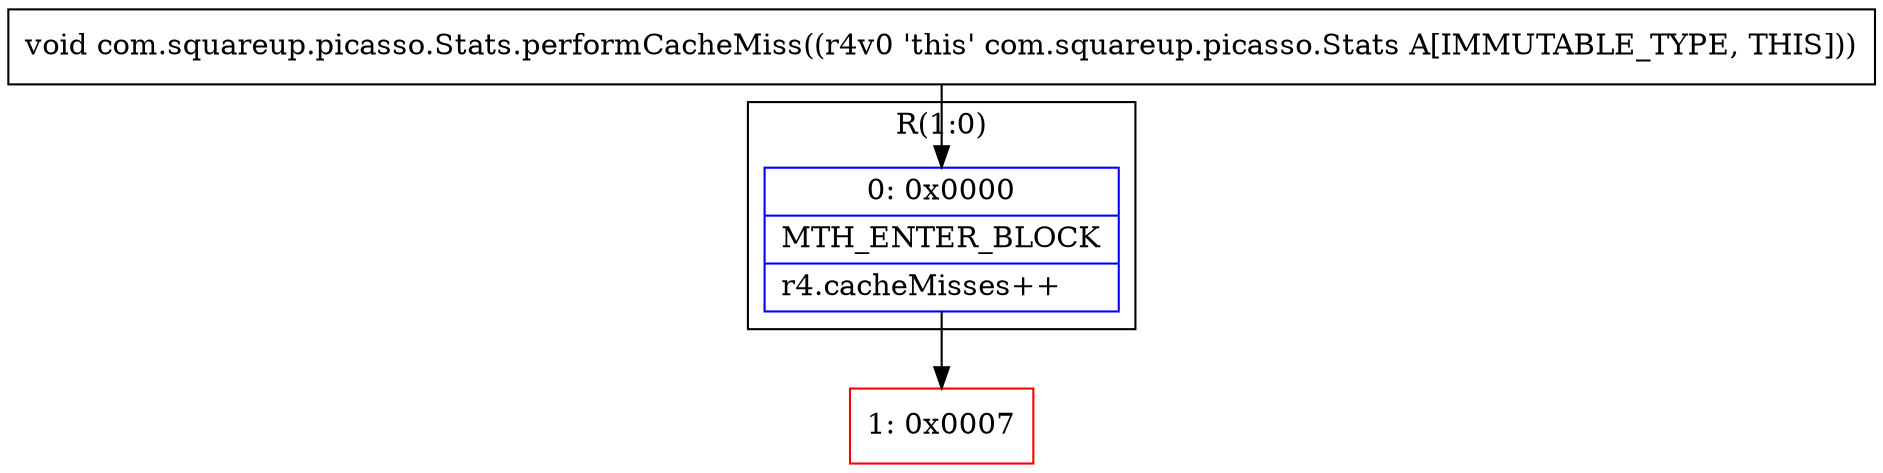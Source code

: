 digraph "CFG forcom.squareup.picasso.Stats.performCacheMiss()V" {
subgraph cluster_Region_239933102 {
label = "R(1:0)";
node [shape=record,color=blue];
Node_0 [shape=record,label="{0\:\ 0x0000|MTH_ENTER_BLOCK\l|r4.cacheMisses++\l}"];
}
Node_1 [shape=record,color=red,label="{1\:\ 0x0007}"];
MethodNode[shape=record,label="{void com.squareup.picasso.Stats.performCacheMiss((r4v0 'this' com.squareup.picasso.Stats A[IMMUTABLE_TYPE, THIS])) }"];
MethodNode -> Node_0;
Node_0 -> Node_1;
}

